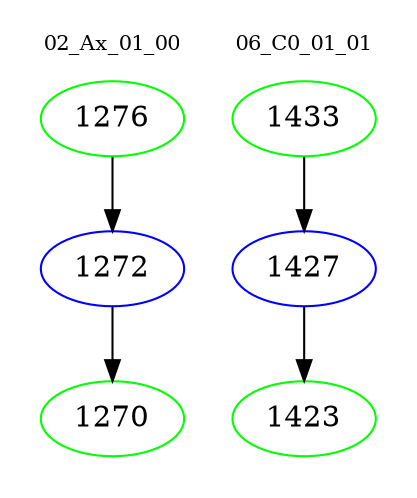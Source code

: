 digraph{
subgraph cluster_0 {
color = white
label = "02_Ax_01_00";
fontsize=10;
T0_1276 [label="1276", color="green"]
T0_1276 -> T0_1272 [color="black"]
T0_1272 [label="1272", color="blue"]
T0_1272 -> T0_1270 [color="black"]
T0_1270 [label="1270", color="green"]
}
subgraph cluster_1 {
color = white
label = "06_C0_01_01";
fontsize=10;
T1_1433 [label="1433", color="green"]
T1_1433 -> T1_1427 [color="black"]
T1_1427 [label="1427", color="blue"]
T1_1427 -> T1_1423 [color="black"]
T1_1423 [label="1423", color="green"]
}
}
